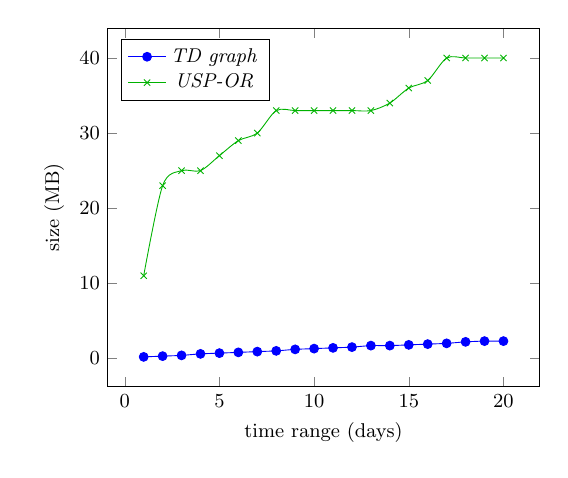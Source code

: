\tikzstyle{textstyle}=[font=\fontsize{9}{9}\selectfont]
\begin{tikzpicture}[textstyle, scale=0.8]
    \begin{axis}[
        xlabel={time range (days)},
        ylabel={size (MB)},
		legend pos=north west
        ]
        
    \addplot[smooth,mark=*,color=blue, solid] plot coordinates {
    	(1,0.2)
		(2,0.3)
		(3,0.4)
		(4,0.6)
		(5,0.7)
		(6,0.8)
		(7,0.9)
		(8,1.0)
		(9,1.2)
		(10,1.3)
		(11,1.4)
		(12,1.5)
		(13,1.7)
		(14,1.7)
		(15,1.8)
		(16,1.9)
		(17,2.0)
		(18,2.2)
		(19,2.3)
		(20,2.3)
    };
    \addlegendentry{\textit{TD graph}}
    
    \addplot[smooth,mark=x,color=green!70!black, solid] plot coordinates {
		(1,11)
		(2,23)
		(3,25)
		(4,25)
		(5,27)
		(6,29)
		(7,30)
		(8,33)
		(9,33)
		(10,33)
		(11,33)
		(12,33)
		(13,33)
		(14,34)
		(15,36)
		(16,37)
		(17,40)
		(18,40)
		(19,40)
		(20,40)
    };
    \addlegendentry{\textit{USP-OR}}
    
    \end{axis}
\end{tikzpicture}
